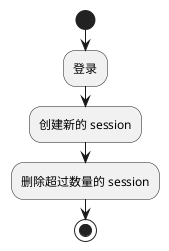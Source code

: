 @startuml session-login
start
:登录;
:创建新的 session;
:删除超过数量的 session;
stop
@enduml

@startuml session-logout
start
:删除当前 session;
stop
@enduml

@startuml session-request
start
:获取 session id;
:用 session id 获取用户;
if (是否存在用户) then (存在)
  :设置 g.me;
  :执行其他操作;
else (不存在)
  :提示错误;
endif
stop
@enduml
